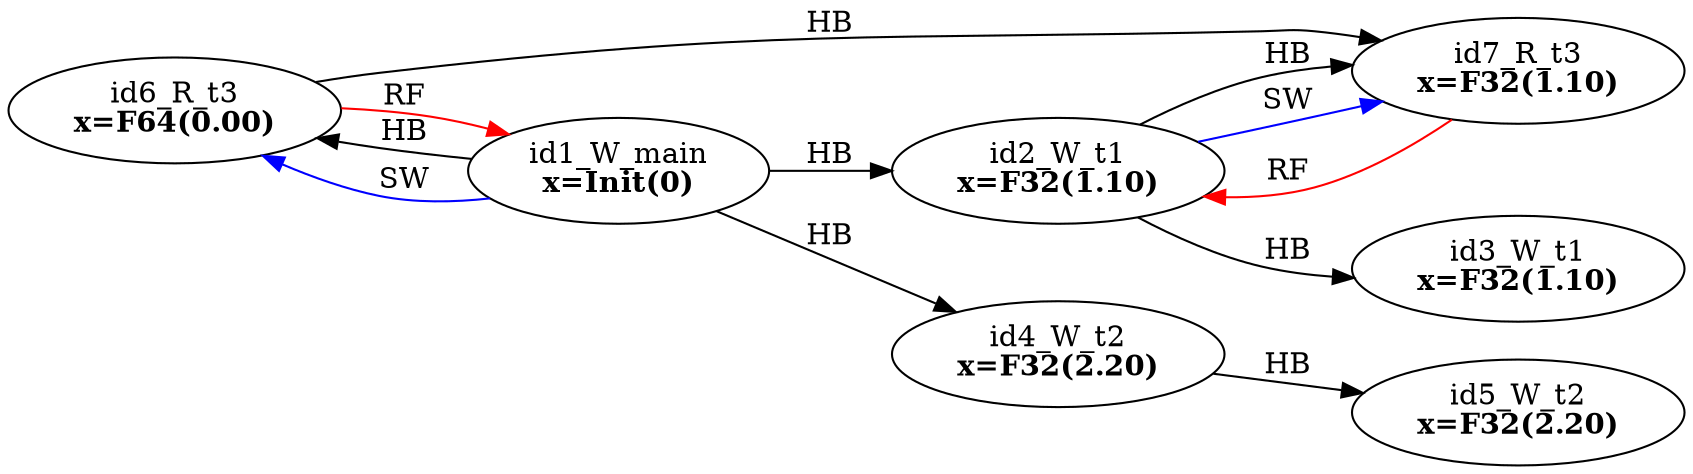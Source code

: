 digraph memory_model {
rankdir=LR;
splines=true; esep=0.5;
id2_W_t1 -> id3_W_t1 [label = "HB", color="black"];
id4_W_t2 -> id5_W_t2 [label = "HB", color="black"];
id6_R_t3 -> id7_R_t3 [label = "HB", color="black"];
id1_W_main -> id2_W_t1 [label = "HB", color="black"];
id1_W_main -> id4_W_t2 [label = "HB", color="black"];
id1_W_main -> id6_R_t3 [label = "HB", color="black"];
id2_W_t1 -> id7_R_t3 [label = "HB", color="black"];
id6_R_t3 -> id1_W_main [label = "RF", color="red"];
id7_R_t3 -> id2_W_t1 [label = "RF", color="red"];
id1_W_main -> id6_R_t3 [label = "SW", color="blue"];
id2_W_t1 -> id7_R_t3 [label = "SW", color="blue"];
id1_W_main [label=<id1_W_main<br/><B>x=Init(0)</B>>, pos="5.0,4!"]
id2_W_t1 [label=<id2_W_t1<br/><B>x=F32(1.10)</B>>, pos="0,2!"]
id3_W_t1 [label=<id3_W_t1<br/><B>x=F32(1.10)</B>>, pos="0,0!"]
id4_W_t2 [label=<id4_W_t2<br/><B>x=F32(2.20)</B>>, pos="5,2!"]
id5_W_t2 [label=<id5_W_t2<br/><B>x=F32(2.20)</B>>, pos="5,0!"]
id6_R_t3 [label=<id6_R_t3<br/><B>x=F64(0.00)</B>>, pos="10,2!"]
id7_R_t3 [label=<id7_R_t3<br/><B>x=F32(1.10)</B>>, pos="10,0!"]
}